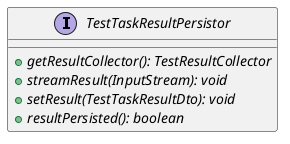 @startuml

    interface TestTaskResultPersistor [[TestTaskResultPersistor.html]] {
        {abstract} +getResultCollector(): TestResultCollector
        {abstract} +streamResult(InputStream): void
        {abstract} +setResult(TestTaskResultDto): void
        {abstract} +resultPersisted(): boolean
    }

@enduml
